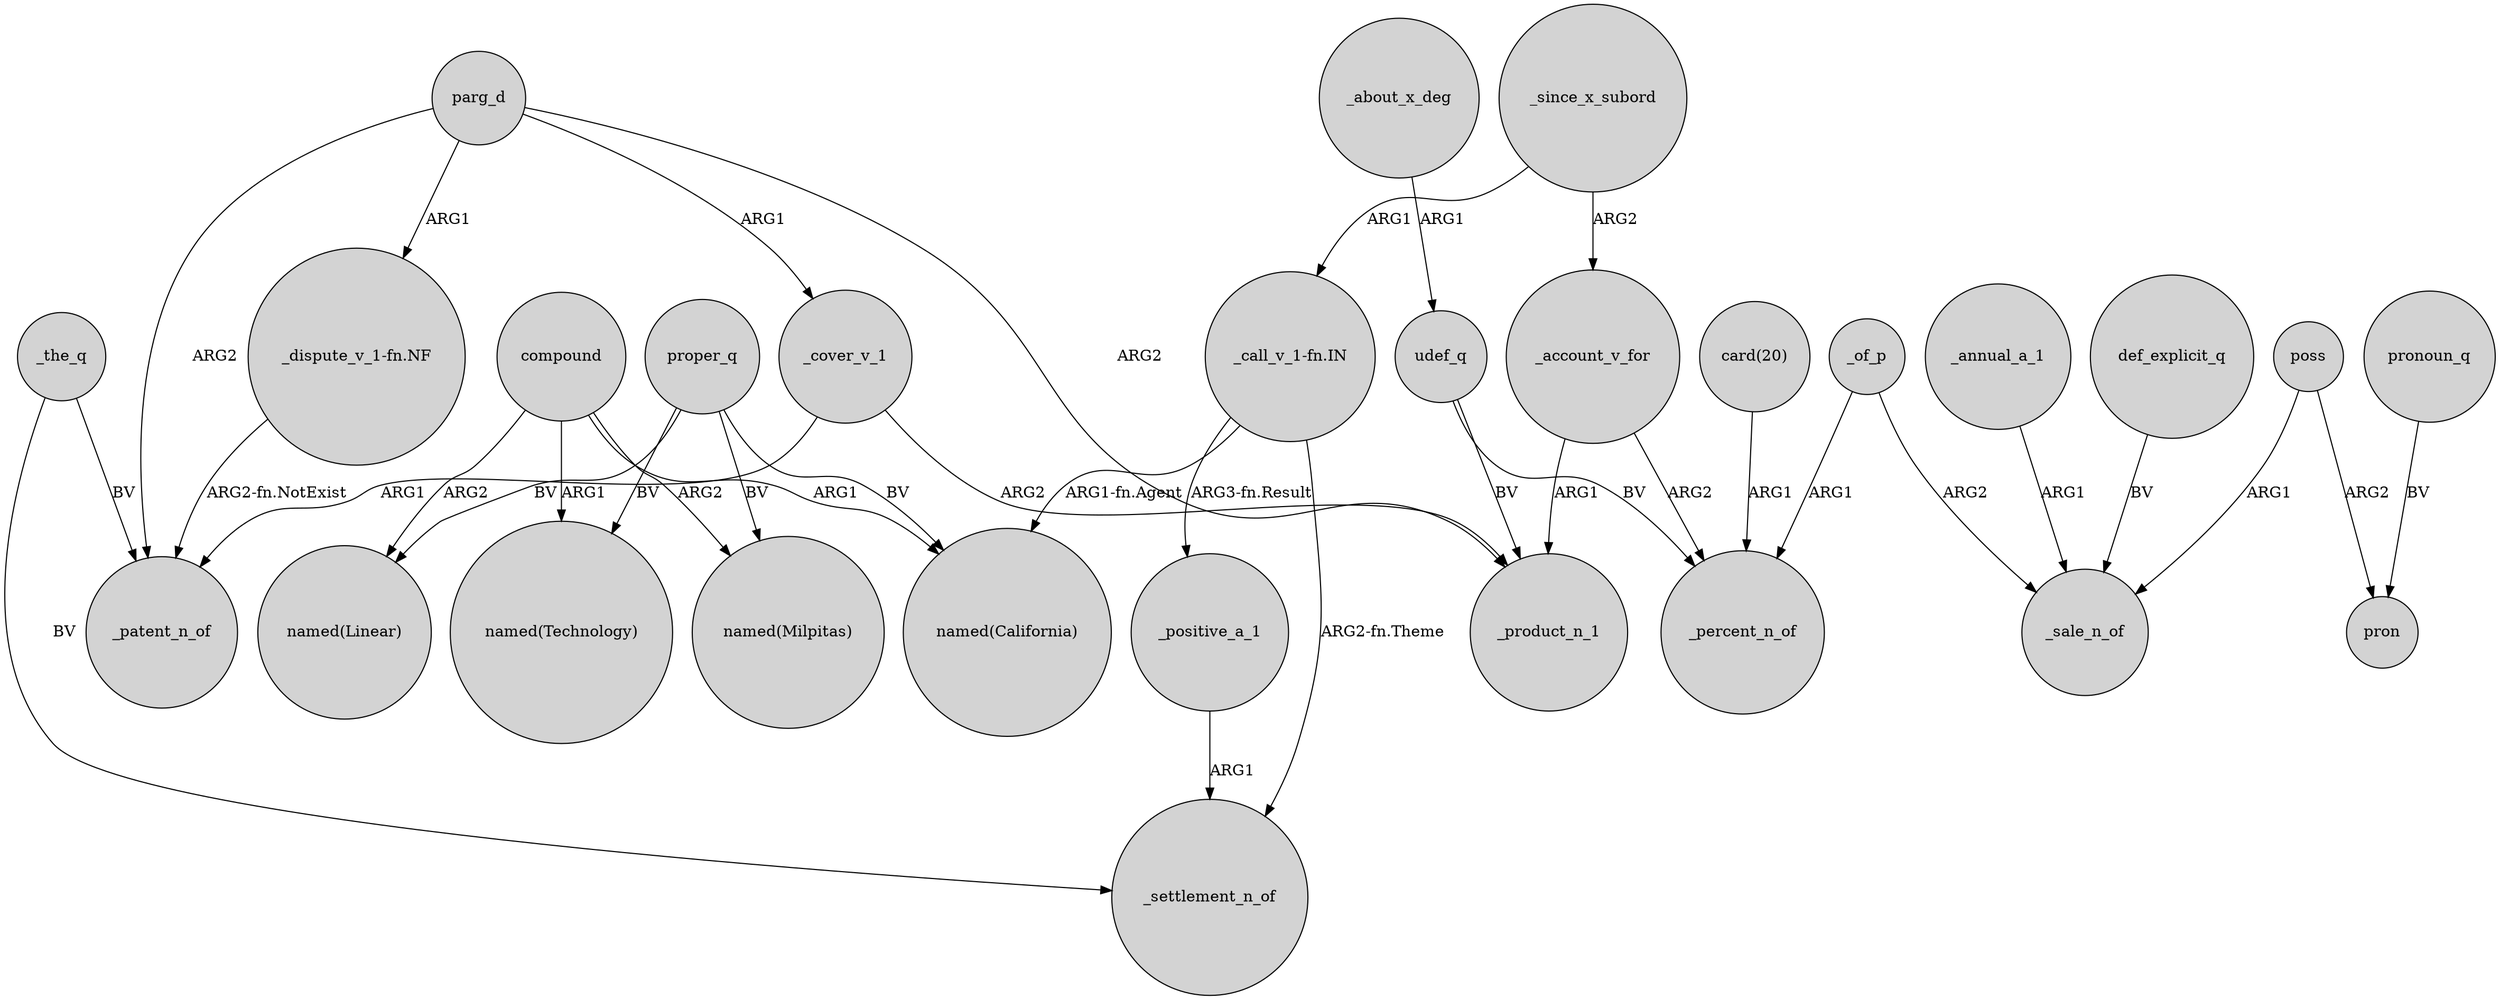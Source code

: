 digraph {
	node [shape=circle style=filled]
	parg_d -> _product_n_1 [label=ARG2]
	_cover_v_1 -> _patent_n_of [label=ARG1]
	poss -> pron [label=ARG2]
	compound -> "named(Milpitas)" [label=ARG2]
	compound -> "named(Technology)" [label=ARG1]
	_the_q -> _patent_n_of [label=BV]
	"_dispute_v_1-fn.NF" -> _patent_n_of [label="ARG2-fn.NotExist"]
	proper_q -> "named(California)" [label=BV]
	proper_q -> "named(Linear)" [label=BV]
	_positive_a_1 -> _settlement_n_of [label=ARG1]
	def_explicit_q -> _sale_n_of [label=BV]
	_about_x_deg -> udef_q [label=ARG1]
	_of_p -> _sale_n_of [label=ARG2]
	_of_p -> _percent_n_of [label=ARG1]
	_annual_a_1 -> _sale_n_of [label=ARG1]
	pronoun_q -> pron [label=BV]
	_the_q -> _settlement_n_of [label=BV]
	compound -> "named(California)" [label=ARG1]
	_account_v_for -> _product_n_1 [label=ARG1]
	"_call_v_1-fn.IN" -> "named(California)" [label="ARG1-fn.Agent"]
	proper_q -> "named(Milpitas)" [label=BV]
	compound -> "named(Linear)" [label=ARG2]
	poss -> _sale_n_of [label=ARG1]
	"_call_v_1-fn.IN" -> _positive_a_1 [label="ARG3-fn.Result"]
	_account_v_for -> _percent_n_of [label=ARG2]
	udef_q -> _product_n_1 [label=BV]
	proper_q -> "named(Technology)" [label=BV]
	"_call_v_1-fn.IN" -> _settlement_n_of [label="ARG2-fn.Theme"]
	udef_q -> _percent_n_of [label=BV]
	_since_x_subord -> "_call_v_1-fn.IN" [label=ARG1]
	parg_d -> _patent_n_of [label=ARG2]
	_cover_v_1 -> _product_n_1 [label=ARG2]
	_since_x_subord -> _account_v_for [label=ARG2]
	parg_d -> "_dispute_v_1-fn.NF" [label=ARG1]
	parg_d -> _cover_v_1 [label=ARG1]
	"card(20)" -> _percent_n_of [label=ARG1]
}
